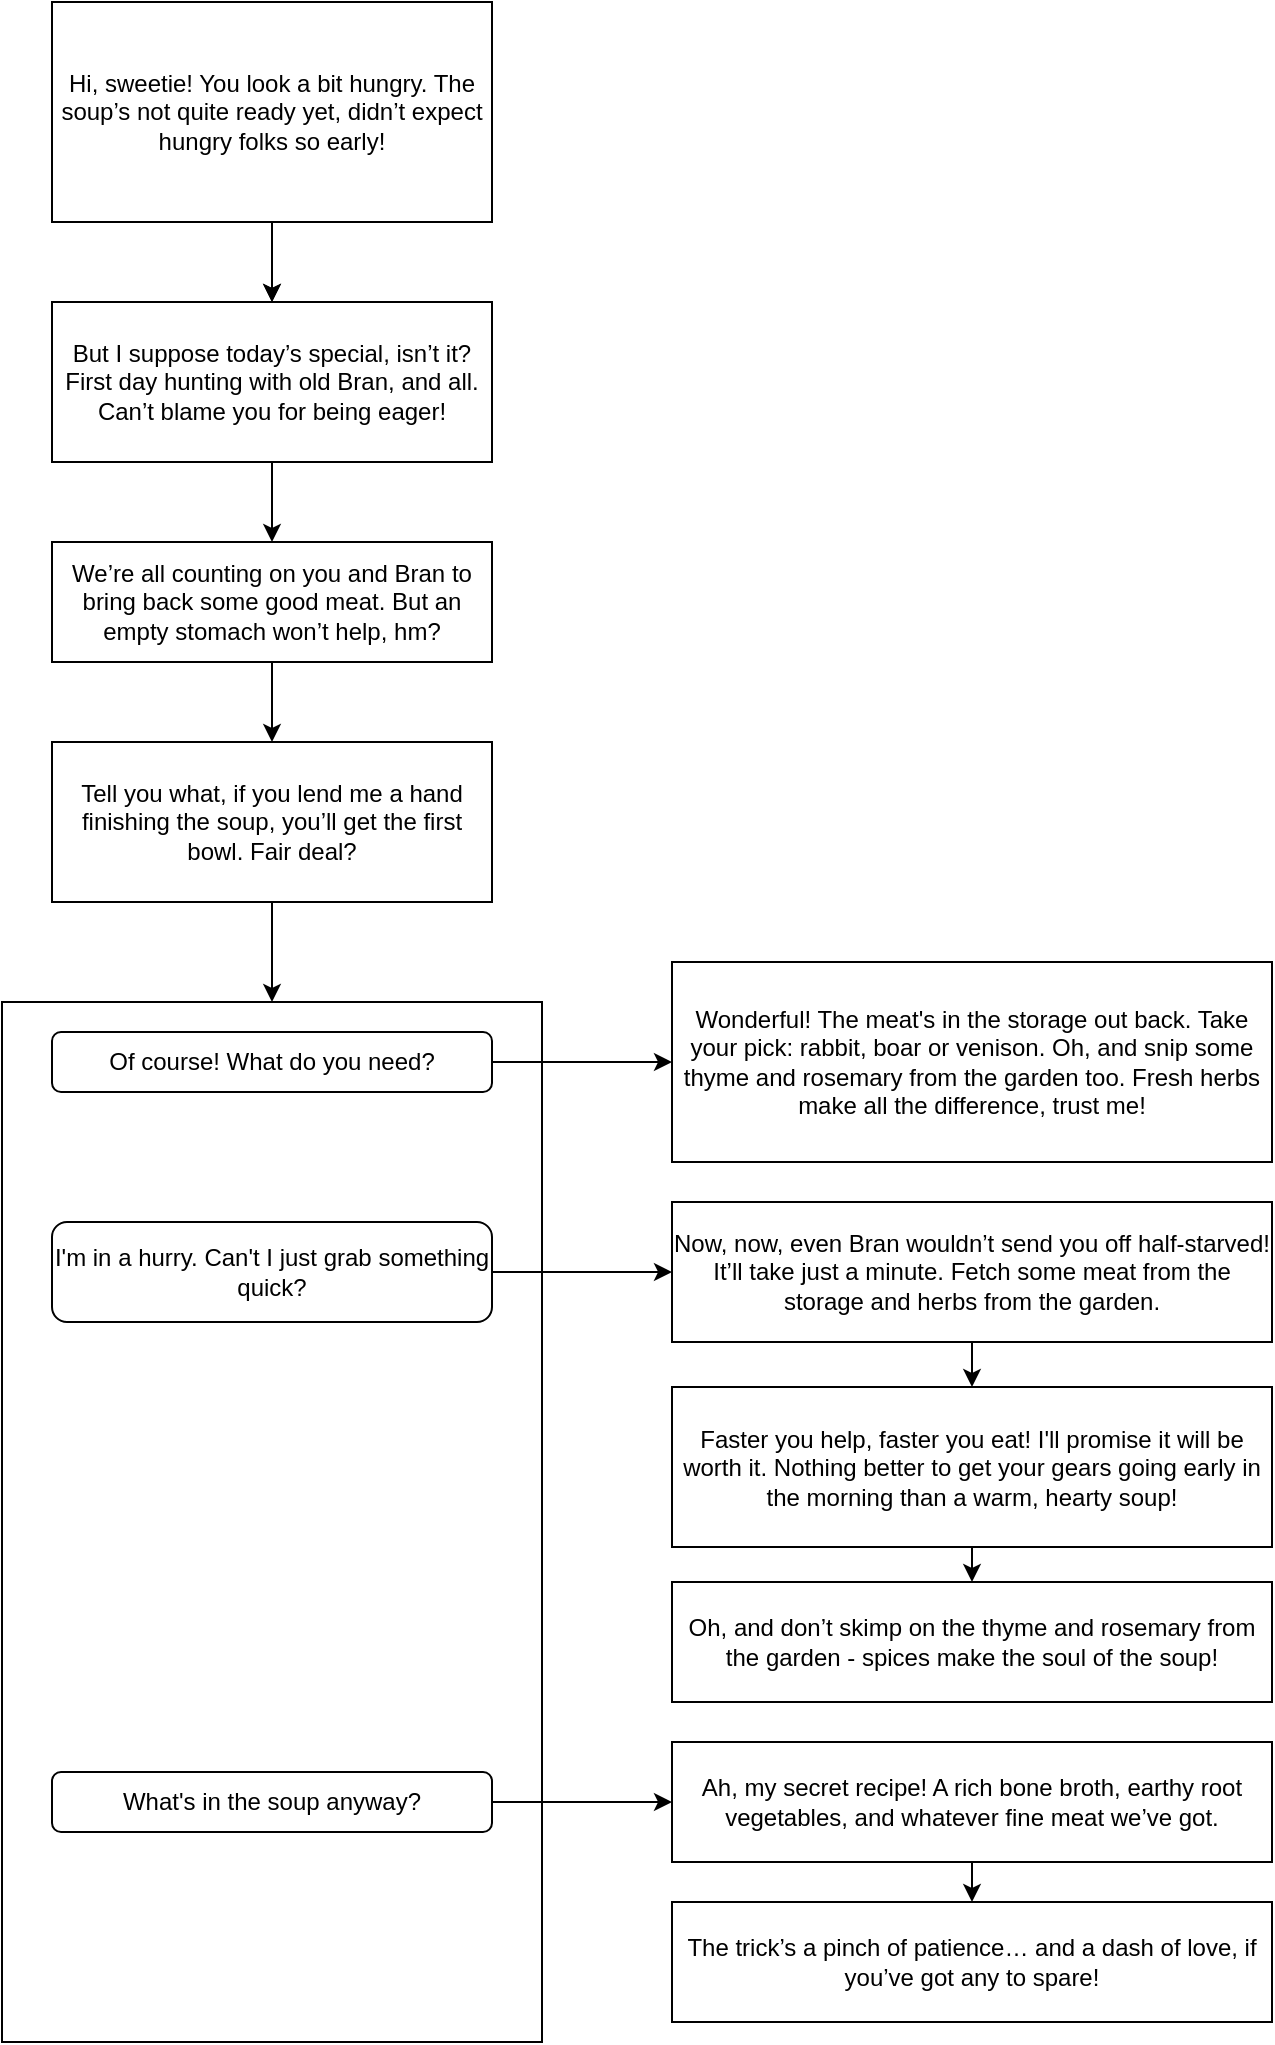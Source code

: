 <mxfile version="27.2.0">
  <diagram name="Page-1" id="DHuM1axFLLnh3QernCQQ">
    <mxGraphModel dx="1042" dy="1671" grid="1" gridSize="10" guides="1" tooltips="1" connect="1" arrows="1" fold="1" page="1" pageScale="1" pageWidth="850" pageHeight="1100" math="0" shadow="0">
      <root>
        <mxCell id="0" />
        <mxCell id="1" parent="0" />
        <mxCell id="HNTx7v4-bAwA_o5vwCcX-24" value="" style="rounded=0;whiteSpace=wrap;html=1;" vertex="1" parent="1">
          <mxGeometry x="175" y="480" width="270" height="520" as="geometry" />
        </mxCell>
        <mxCell id="HNTx7v4-bAwA_o5vwCcX-18" value="" style="edgeStyle=orthogonalEdgeStyle;rounded=0;orthogonalLoop=1;jettySize=auto;html=1;" edge="1" parent="1" source="HNTx7v4-bAwA_o5vwCcX-1" target="HNTx7v4-bAwA_o5vwCcX-2">
          <mxGeometry relative="1" as="geometry" />
        </mxCell>
        <mxCell id="HNTx7v4-bAwA_o5vwCcX-1" value="Hi, sweetie! You look a bit hungry. The soup’s not quite ready yet, didn’t expect hungry folks so early!" style="rounded=0;whiteSpace=wrap;html=1;" vertex="1" parent="1">
          <mxGeometry x="200" y="-20" width="220" height="110" as="geometry" />
        </mxCell>
        <mxCell id="HNTx7v4-bAwA_o5vwCcX-2" value="But I suppose today’s special, isn’t it? First day hunting with old Bran, and all. Can’t blame you for being eager!" style="rounded=0;whiteSpace=wrap;html=1;" vertex="1" parent="1">
          <mxGeometry x="200" y="130" width="220" height="80" as="geometry" />
        </mxCell>
        <mxCell id="HNTx7v4-bAwA_o5vwCcX-3" value="We’re all counting on you and Bran to bring back some good meat. But an empty stomach won’t help, hm?" style="rounded=0;whiteSpace=wrap;html=1;" vertex="1" parent="1">
          <mxGeometry x="200" y="250" width="220" height="60" as="geometry" />
        </mxCell>
        <mxCell id="HNTx7v4-bAwA_o5vwCcX-4" value="Tell you what, if you lend me a hand finishing the soup, you’ll get the first bowl. Fair deal?" style="rounded=0;whiteSpace=wrap;html=1;" vertex="1" parent="1">
          <mxGeometry x="200" y="350" width="220" height="80" as="geometry" />
        </mxCell>
        <mxCell id="HNTx7v4-bAwA_o5vwCcX-5" value="Of course! What do you need?" style="rounded=1;whiteSpace=wrap;html=1;" vertex="1" parent="1">
          <mxGeometry x="200" y="495" width="220" height="30" as="geometry" />
        </mxCell>
        <mxCell id="HNTx7v4-bAwA_o5vwCcX-6" value="Wonderful! The meat&#39;s in the storage out back. Take your pick: rabbit, boar or venison. Oh, and snip some thyme and rosemary from the garden too. Fresh herbs make all the difference, trust me!" style="rounded=0;whiteSpace=wrap;html=1;" vertex="1" parent="1">
          <mxGeometry x="510" y="460" width="300" height="100" as="geometry" />
        </mxCell>
        <mxCell id="HNTx7v4-bAwA_o5vwCcX-7" value="I&#39;m in a hurry. Can&#39;t I just grab something quick?" style="rounded=1;whiteSpace=wrap;html=1;" vertex="1" parent="1">
          <mxGeometry x="200" y="590" width="220" height="50" as="geometry" />
        </mxCell>
        <mxCell id="HNTx7v4-bAwA_o5vwCcX-8" value="Now, now, even Bran wouldn’t send you off half-starved! It’ll take just a minute. Fetch some meat from the storage and herbs from the garden." style="rounded=0;whiteSpace=wrap;html=1;" vertex="1" parent="1">
          <mxGeometry x="510" y="580" width="300" height="70" as="geometry" />
        </mxCell>
        <mxCell id="HNTx7v4-bAwA_o5vwCcX-9" value="Faster you help, faster you eat! I&#39;ll promise it will be worth it. Nothing better to get your gears going early in the morning than a warm, hearty soup!" style="rounded=0;whiteSpace=wrap;html=1;" vertex="1" parent="1">
          <mxGeometry x="510" y="672.5" width="300" height="80" as="geometry" />
        </mxCell>
        <mxCell id="HNTx7v4-bAwA_o5vwCcX-10" value="Oh, and don’t skimp on the thyme and rosemary from the garden - spices make the soul of the soup!" style="rounded=0;whiteSpace=wrap;html=1;" vertex="1" parent="1">
          <mxGeometry x="510" y="770" width="300" height="60" as="geometry" />
        </mxCell>
        <mxCell id="HNTx7v4-bAwA_o5vwCcX-11" value="What&#39;s in the soup anyway?" style="rounded=1;whiteSpace=wrap;html=1;" vertex="1" parent="1">
          <mxGeometry x="200" y="865" width="220" height="30" as="geometry" />
        </mxCell>
        <mxCell id="HNTx7v4-bAwA_o5vwCcX-12" value="" style="endArrow=classic;html=1;rounded=0;entryX=0;entryY=0.5;entryDx=0;entryDy=0;exitX=1;exitY=0.5;exitDx=0;exitDy=0;" edge="1" parent="1" source="HNTx7v4-bAwA_o5vwCcX-7" target="HNTx7v4-bAwA_o5vwCcX-8">
          <mxGeometry width="50" height="50" relative="1" as="geometry">
            <mxPoint x="420" y="649.5" as="sourcePoint" />
            <mxPoint x="490" y="649.5" as="targetPoint" />
          </mxGeometry>
        </mxCell>
        <mxCell id="HNTx7v4-bAwA_o5vwCcX-13" value="" style="endArrow=classic;html=1;rounded=0;entryX=0;entryY=0.5;entryDx=0;entryDy=0;exitX=1;exitY=0.5;exitDx=0;exitDy=0;" edge="1" parent="1" source="HNTx7v4-bAwA_o5vwCcX-5" target="HNTx7v4-bAwA_o5vwCcX-6">
          <mxGeometry width="50" height="50" relative="1" as="geometry">
            <mxPoint x="420" y="474.5" as="sourcePoint" />
            <mxPoint x="490" y="474" as="targetPoint" />
          </mxGeometry>
        </mxCell>
        <mxCell id="HNTx7v4-bAwA_o5vwCcX-14" value="Ah, my secret recipe! A rich bone broth, earthy root vegetables, and whatever fine meat we’ve got." style="rounded=0;whiteSpace=wrap;html=1;" vertex="1" parent="1">
          <mxGeometry x="510" y="850" width="300" height="60" as="geometry" />
        </mxCell>
        <mxCell id="HNTx7v4-bAwA_o5vwCcX-15" value="" style="endArrow=classic;html=1;rounded=0;entryX=0;entryY=0.5;entryDx=0;entryDy=0;exitX=1;exitY=0.5;exitDx=0;exitDy=0;" edge="1" parent="1" source="HNTx7v4-bAwA_o5vwCcX-11" target="HNTx7v4-bAwA_o5vwCcX-14">
          <mxGeometry width="50" height="50" relative="1" as="geometry">
            <mxPoint x="430" y="870" as="sourcePoint" />
            <mxPoint x="490" y="870" as="targetPoint" />
          </mxGeometry>
        </mxCell>
        <mxCell id="HNTx7v4-bAwA_o5vwCcX-16" value="The trick’s a pinch of patience… and a dash of love, if you’ve got any to spare!" style="rounded=0;whiteSpace=wrap;html=1;" vertex="1" parent="1">
          <mxGeometry x="510" y="930" width="300" height="60" as="geometry" />
        </mxCell>
        <mxCell id="HNTx7v4-bAwA_o5vwCcX-17" value="" style="endArrow=classic;html=1;rounded=0;" edge="1" parent="1">
          <mxGeometry width="50" height="50" relative="1" as="geometry">
            <mxPoint x="310" y="90" as="sourcePoint" />
            <mxPoint x="310" y="130" as="targetPoint" />
          </mxGeometry>
        </mxCell>
        <mxCell id="HNTx7v4-bAwA_o5vwCcX-21" value="" style="endArrow=classic;html=1;rounded=0;" edge="1" parent="1">
          <mxGeometry width="50" height="50" relative="1" as="geometry">
            <mxPoint x="310" y="210" as="sourcePoint" />
            <mxPoint x="310" y="250" as="targetPoint" />
          </mxGeometry>
        </mxCell>
        <mxCell id="HNTx7v4-bAwA_o5vwCcX-22" value="" style="endArrow=classic;html=1;rounded=0;entryX=0.5;entryY=0;entryDx=0;entryDy=0;" edge="1" parent="1" target="HNTx7v4-bAwA_o5vwCcX-4">
          <mxGeometry width="50" height="50" relative="1" as="geometry">
            <mxPoint x="310" y="310" as="sourcePoint" />
            <mxPoint x="360" y="260" as="targetPoint" />
          </mxGeometry>
        </mxCell>
        <mxCell id="HNTx7v4-bAwA_o5vwCcX-23" value="" style="endArrow=classic;html=1;rounded=0;entryX=0.5;entryY=0;entryDx=0;entryDy=0;" edge="1" parent="1" target="HNTx7v4-bAwA_o5vwCcX-24">
          <mxGeometry width="50" height="50" relative="1" as="geometry">
            <mxPoint x="310" y="430" as="sourcePoint" />
            <mxPoint x="310" y="440" as="targetPoint" />
          </mxGeometry>
        </mxCell>
        <mxCell id="HNTx7v4-bAwA_o5vwCcX-27" value="" style="endArrow=classic;html=1;rounded=0;entryX=0.5;entryY=0;entryDx=0;entryDy=0;exitX=0.5;exitY=1;exitDx=0;exitDy=0;" edge="1" parent="1" source="HNTx7v4-bAwA_o5vwCcX-8" target="HNTx7v4-bAwA_o5vwCcX-9">
          <mxGeometry width="50" height="50" relative="1" as="geometry">
            <mxPoint x="660" y="650" as="sourcePoint" />
            <mxPoint x="660" y="670" as="targetPoint" />
          </mxGeometry>
        </mxCell>
        <mxCell id="HNTx7v4-bAwA_o5vwCcX-28" value="" style="endArrow=classic;html=1;rounded=0;entryX=0.5;entryY=0;entryDx=0;entryDy=0;exitX=0.5;exitY=1;exitDx=0;exitDy=0;" edge="1" parent="1" source="HNTx7v4-bAwA_o5vwCcX-9" target="HNTx7v4-bAwA_o5vwCcX-10">
          <mxGeometry width="50" height="50" relative="1" as="geometry">
            <mxPoint x="660" y="760" as="sourcePoint" />
            <mxPoint x="710" y="710" as="targetPoint" />
          </mxGeometry>
        </mxCell>
        <mxCell id="HNTx7v4-bAwA_o5vwCcX-29" value="" style="endArrow=classic;html=1;rounded=0;entryX=0.5;entryY=0;entryDx=0;entryDy=0;" edge="1" parent="1" target="HNTx7v4-bAwA_o5vwCcX-16">
          <mxGeometry width="50" height="50" relative="1" as="geometry">
            <mxPoint x="660" y="910" as="sourcePoint" />
            <mxPoint x="710" y="860" as="targetPoint" />
          </mxGeometry>
        </mxCell>
      </root>
    </mxGraphModel>
  </diagram>
</mxfile>
